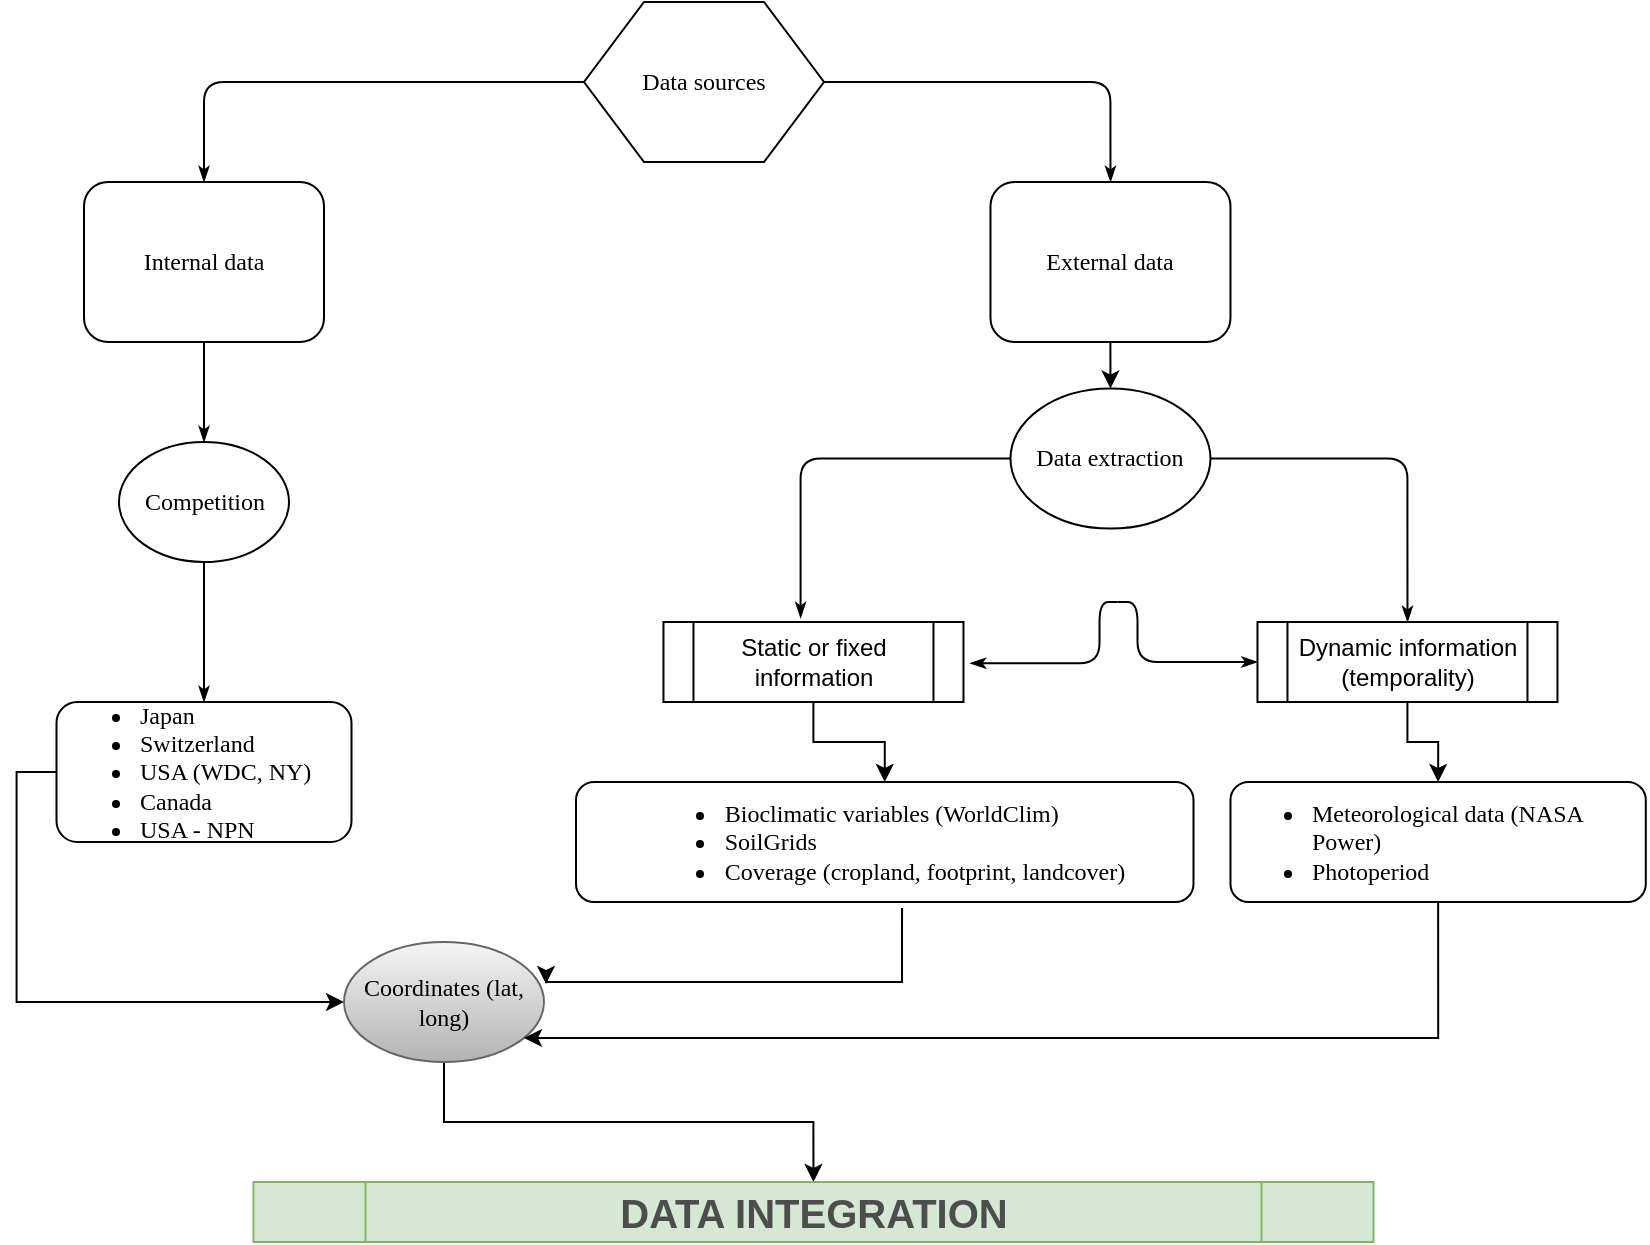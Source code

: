 <mxfile version="21.6.8" type="device">
  <diagram name="Page-1" id="8ce9d11a-91a2-4d17-14d8-a56ed91bf033">
    <mxGraphModel dx="1311" dy="772" grid="1" gridSize="10" guides="1" tooltips="1" connect="1" arrows="1" fold="1" page="1" pageScale="1" pageWidth="1100" pageHeight="850" background="none" math="0" shadow="0">
      <root>
        <mxCell id="0" />
        <mxCell id="1" parent="0" />
        <mxCell id="17ea667e15c223fc-28" style="edgeStyle=orthogonalEdgeStyle;rounded=1;html=1;labelBackgroundColor=none;startArrow=none;startFill=0;startSize=5;endArrow=classicThin;endFill=1;endSize=5;jettySize=auto;orthogonalLoop=1;strokeWidth=1;fontFamily=Verdana;fontSize=8" parent="1" source="17ea667e15c223fc-1" target="17ea667e15c223fc-2" edge="1">
          <mxGeometry relative="1" as="geometry" />
        </mxCell>
        <mxCell id="17ea667e15c223fc-1" value="Data sources" style="shape=hexagon;perimeter=hexagonPerimeter;whiteSpace=wrap;html=1;rounded=0;shadow=0;labelBackgroundColor=none;strokeWidth=1;fontFamily=Verdana;fontSize=12;align=center;" parent="1" vertex="1">
          <mxGeometry x="400" y="30" width="120" height="80" as="geometry" />
        </mxCell>
        <mxCell id="17ea667e15c223fc-29" style="edgeStyle=orthogonalEdgeStyle;rounded=1;html=1;labelBackgroundColor=none;startArrow=none;startFill=0;startSize=5;endArrow=classicThin;endFill=1;endSize=5;jettySize=auto;orthogonalLoop=1;strokeWidth=1;fontFamily=Verdana;fontSize=8" parent="1" source="17ea667e15c223fc-2" target="ttw_gZ7SrShgoFm1sWSD-36" edge="1">
          <mxGeometry relative="1" as="geometry">
            <mxPoint x="245" y="160" as="targetPoint" />
          </mxGeometry>
        </mxCell>
        <mxCell id="17ea667e15c223fc-2" value="Internal data" style="rounded=1;whiteSpace=wrap;html=1;shadow=0;labelBackgroundColor=none;strokeWidth=1;fontFamily=Verdana;fontSize=12;align=center;" parent="1" vertex="1">
          <mxGeometry x="150" y="120" width="120" height="80" as="geometry" />
        </mxCell>
        <mxCell id="17ea667e15c223fc-60" style="edgeStyle=orthogonalEdgeStyle;rounded=1;html=1;labelBackgroundColor=none;startArrow=none;startFill=0;startSize=5;endArrow=classicThin;endFill=1;endSize=5;jettySize=auto;orthogonalLoop=1;strokeWidth=1;fontFamily=Verdana;fontSize=12;exitX=0.5;exitY=1;exitDx=0;exitDy=0;entryX=0.5;entryY=0;entryDx=0;entryDy=0;" parent="1" source="ttw_gZ7SrShgoFm1sWSD-36" target="ttw_gZ7SrShgoFm1sWSD-53" edge="1">
          <mxGeometry relative="1" as="geometry">
            <mxPoint x="245" y="200" as="sourcePoint" />
            <mxPoint x="240" y="380" as="targetPoint" />
          </mxGeometry>
        </mxCell>
        <mxCell id="ttw_gZ7SrShgoFm1sWSD-95" style="edgeStyle=orthogonalEdgeStyle;rounded=0;orthogonalLoop=1;jettySize=auto;html=1;entryX=0.5;entryY=0;entryDx=0;entryDy=0;" edge="1" parent="1" source="17ea667e15c223fc-14" target="17ea667e15c223fc-15">
          <mxGeometry relative="1" as="geometry" />
        </mxCell>
        <mxCell id="17ea667e15c223fc-14" value="External data" style="rounded=1;whiteSpace=wrap;html=1;shadow=0;labelBackgroundColor=none;strokeWidth=1;fontFamily=Verdana;fontSize=12;align=center;" parent="1" vertex="1">
          <mxGeometry x="603.24" y="120" width="120" height="80" as="geometry" />
        </mxCell>
        <mxCell id="17ea667e15c223fc-45" style="edgeStyle=orthogonalEdgeStyle;rounded=1;html=1;labelBackgroundColor=none;startArrow=none;startFill=0;startSize=5;endArrow=classicThin;endFill=1;endSize=5;jettySize=auto;orthogonalLoop=1;strokeColor=#000000;strokeWidth=1;fontFamily=Verdana;fontSize=8;fontColor=#000000;entryX=0.5;entryY=0;entryDx=0;entryDy=0;exitX=1;exitY=0.5;exitDx=0;exitDy=0;" parent="1" source="17ea667e15c223fc-15" target="ttw_gZ7SrShgoFm1sWSD-47" edge="1">
          <mxGeometry relative="1" as="geometry">
            <mxPoint x="910" y="340" as="targetPoint" />
          </mxGeometry>
        </mxCell>
        <mxCell id="17ea667e15c223fc-15" value="Data extraction" style="ellipse;whiteSpace=wrap;html=1;rounded=1;shadow=0;labelBackgroundColor=none;strokeWidth=1;fontFamily=Verdana;fontSize=12;align=center;" parent="1" vertex="1">
          <mxGeometry x="613.24" y="223.28" width="100" height="70" as="geometry" />
        </mxCell>
        <mxCell id="ttw_gZ7SrShgoFm1sWSD-33" style="edgeStyle=orthogonalEdgeStyle;rounded=1;html=1;labelBackgroundColor=none;startArrow=none;startFill=0;startSize=5;endArrow=classicThin;endFill=1;endSize=5;jettySize=auto;orthogonalLoop=1;strokeWidth=1;fontFamily=Verdana;fontSize=8;exitX=1;exitY=0.5;exitDx=0;exitDy=0;entryX=0.5;entryY=0;entryDx=0;entryDy=0;" edge="1" parent="1" source="17ea667e15c223fc-1" target="17ea667e15c223fc-14">
          <mxGeometry relative="1" as="geometry">
            <mxPoint x="630" y="75" as="sourcePoint" />
            <mxPoint x="700" y="100" as="targetPoint" />
          </mxGeometry>
        </mxCell>
        <mxCell id="ttw_gZ7SrShgoFm1sWSD-36" value="Competition" style="ellipse;whiteSpace=wrap;html=1;rounded=1;shadow=0;labelBackgroundColor=none;strokeWidth=1;fontFamily=Verdana;fontSize=12;align=center;" vertex="1" parent="1">
          <mxGeometry x="167.5" y="250" width="85" height="60" as="geometry" />
        </mxCell>
        <mxCell id="ttw_gZ7SrShgoFm1sWSD-38" style="edgeStyle=orthogonalEdgeStyle;rounded=1;html=1;labelBackgroundColor=none;startArrow=none;startFill=0;startSize=5;endArrow=classicThin;endFill=1;endSize=5;jettySize=auto;orthogonalLoop=1;strokeColor=#000000;strokeWidth=1;fontFamily=Verdana;fontSize=8;fontColor=#000000;exitX=0;exitY=0.5;exitDx=0;exitDy=0;entryX=0.457;entryY=-0.05;entryDx=0;entryDy=0;entryPerimeter=0;" edge="1" parent="1" source="17ea667e15c223fc-15" target="ttw_gZ7SrShgoFm1sWSD-44">
          <mxGeometry relative="1" as="geometry">
            <mxPoint x="489.75" y="270" as="sourcePoint" />
            <mxPoint x="620" y="385" as="targetPoint" />
          </mxGeometry>
        </mxCell>
        <mxCell id="ttw_gZ7SrShgoFm1sWSD-50" style="edgeStyle=orthogonalEdgeStyle;rounded=0;orthogonalLoop=1;jettySize=auto;html=1;entryX=0.5;entryY=0;entryDx=0;entryDy=0;" edge="1" parent="1" source="ttw_gZ7SrShgoFm1sWSD-44" target="ttw_gZ7SrShgoFm1sWSD-45">
          <mxGeometry relative="1" as="geometry" />
        </mxCell>
        <mxCell id="ttw_gZ7SrShgoFm1sWSD-44" value="Static or fixed information" style="shape=process;whiteSpace=wrap;html=1;backgroundOutline=1;" vertex="1" parent="1">
          <mxGeometry x="439.74" y="340.0" width="150" height="40" as="geometry" />
        </mxCell>
        <mxCell id="ttw_gZ7SrShgoFm1sWSD-104" style="edgeStyle=orthogonalEdgeStyle;rounded=0;orthogonalLoop=1;jettySize=auto;html=1;exitX=0.528;exitY=1.05;exitDx=0;exitDy=0;exitPerimeter=0;entryX=1.01;entryY=0.35;entryDx=0;entryDy=0;entryPerimeter=0;" edge="1" parent="1" source="ttw_gZ7SrShgoFm1sWSD-45" target="ttw_gZ7SrShgoFm1sWSD-79">
          <mxGeometry relative="1" as="geometry">
            <mxPoint x="430" y="520" as="targetPoint" />
            <mxPoint x="560" y="640" as="sourcePoint" />
            <Array as="points">
              <mxPoint x="559" y="520" />
            </Array>
          </mxGeometry>
        </mxCell>
        <mxCell id="ttw_gZ7SrShgoFm1sWSD-45" value="&lt;ul&gt;&lt;li style=&quot;text-align: left;&quot;&gt;Bioclimatic variables (WorldClim)&lt;/li&gt;&lt;li style=&quot;text-align: left;&quot;&gt;SoilGrids&lt;/li&gt;&lt;li style=&quot;text-align: left;&quot;&gt;Coverage (cropland, footprint, landcover)&lt;br&gt;&lt;/li&gt;&lt;/ul&gt;" style="rounded=1;whiteSpace=wrap;html=1;shadow=0;labelBackgroundColor=none;strokeWidth=1;fontFamily=Verdana;fontSize=12;align=center;" vertex="1" parent="1">
          <mxGeometry x="396" y="420" width="308.75" height="60" as="geometry" />
        </mxCell>
        <mxCell id="ttw_gZ7SrShgoFm1sWSD-52" style="edgeStyle=orthogonalEdgeStyle;rounded=0;orthogonalLoop=1;jettySize=auto;html=1;entryX=0.5;entryY=0;entryDx=0;entryDy=0;" edge="1" parent="1" source="ttw_gZ7SrShgoFm1sWSD-47" target="ttw_gZ7SrShgoFm1sWSD-54">
          <mxGeometry relative="1" as="geometry">
            <mxPoint x="915" y="380" as="targetPoint" />
          </mxGeometry>
        </mxCell>
        <mxCell id="ttw_gZ7SrShgoFm1sWSD-47" value="Dynamic information (temporality)" style="shape=process;whiteSpace=wrap;html=1;backgroundOutline=1;" vertex="1" parent="1">
          <mxGeometry x="736.74" y="340" width="150" height="40" as="geometry" />
        </mxCell>
        <mxCell id="ttw_gZ7SrShgoFm1sWSD-98" style="edgeStyle=orthogonalEdgeStyle;rounded=0;orthogonalLoop=1;jettySize=auto;html=1;exitX=0;exitY=0.5;exitDx=0;exitDy=0;entryX=0;entryY=0.5;entryDx=0;entryDy=0;" edge="1" parent="1" source="ttw_gZ7SrShgoFm1sWSD-53" target="ttw_gZ7SrShgoFm1sWSD-79">
          <mxGeometry relative="1" as="geometry">
            <mxPoint x="110" y="530" as="targetPoint" />
          </mxGeometry>
        </mxCell>
        <mxCell id="ttw_gZ7SrShgoFm1sWSD-53" value="&lt;ul&gt;&lt;li&gt;Japan&lt;/li&gt;&lt;li style=&quot;&quot;&gt;Switzerland&lt;br&gt;&lt;/li&gt;&lt;li style=&quot;&quot;&gt;USA (WDC, NY)&lt;/li&gt;&lt;li&gt;Canada&lt;/li&gt;&lt;li&gt;USA - NPN&lt;/li&gt;&lt;/ul&gt;" style="rounded=1;whiteSpace=wrap;html=1;shadow=0;labelBackgroundColor=none;strokeWidth=1;fontFamily=Verdana;fontSize=12;align=left;" vertex="1" parent="1">
          <mxGeometry x="136.25" y="380" width="147.5" height="70" as="geometry" />
        </mxCell>
        <mxCell id="ttw_gZ7SrShgoFm1sWSD-54" value="&lt;ul&gt;&lt;li style=&quot;text-align: left;&quot;&gt;Meteorological data (NASA Power)&lt;br&gt;&lt;/li&gt;&lt;li style=&quot;text-align: left;&quot;&gt;Photoperiod&lt;/li&gt;&lt;/ul&gt;" style="rounded=1;whiteSpace=wrap;html=1;shadow=0;labelBackgroundColor=none;strokeWidth=1;fontFamily=Verdana;fontSize=12;align=center;" vertex="1" parent="1">
          <mxGeometry x="723.24" y="420" width="207.66" height="60" as="geometry" />
        </mxCell>
        <mxCell id="ttw_gZ7SrShgoFm1sWSD-63" value="" style="shape=image;verticalLabelPosition=bottom;labelBackgroundColor=default;verticalAlign=top;aspect=fixed;imageAspect=0;image=https://upload.wikimedia.org/wikipedia/commons/thumb/c/c3/Python-logo-notext.svg/1869px-Python-logo-notext.svg.png;" vertex="1" parent="1">
          <mxGeometry x="626.15" y="306.56" width="33.66" height="36.88" as="geometry" />
        </mxCell>
        <mxCell id="ttw_gZ7SrShgoFm1sWSD-69" style="edgeStyle=orthogonalEdgeStyle;rounded=1;html=1;labelBackgroundColor=none;startArrow=none;startFill=0;startSize=5;endArrow=classicThin;endFill=1;endSize=5;jettySize=auto;orthogonalLoop=1;strokeWidth=1;fontFamily=Verdana;fontSize=8;entryX=0;entryY=0.5;entryDx=0;entryDy=0;" edge="1" parent="1" target="ttw_gZ7SrShgoFm1sWSD-47">
          <mxGeometry relative="1" as="geometry">
            <mxPoint x="666.74" y="330" as="sourcePoint" />
            <mxPoint x="716.74" y="360" as="targetPoint" />
            <Array as="points">
              <mxPoint x="676.74" y="330" />
              <mxPoint x="676.74" y="360" />
            </Array>
          </mxGeometry>
        </mxCell>
        <mxCell id="ttw_gZ7SrShgoFm1sWSD-74" style="edgeStyle=orthogonalEdgeStyle;rounded=1;html=1;labelBackgroundColor=none;startArrow=none;startFill=0;startSize=5;endArrow=classicThin;endFill=1;endSize=5;jettySize=auto;orthogonalLoop=1;strokeWidth=1;fontFamily=Verdana;fontSize=8;entryX=1.022;entryY=0.515;entryDx=0;entryDy=0;entryPerimeter=0;" edge="1" parent="1" target="ttw_gZ7SrShgoFm1sWSD-44">
          <mxGeometry relative="1" as="geometry">
            <mxPoint x="666.74" y="330" as="sourcePoint" />
            <mxPoint x="549.74" y="361.28" as="targetPoint" />
            <Array as="points">
              <mxPoint x="657.74" y="330.28" />
              <mxPoint x="657.74" y="360.28" />
            </Array>
          </mxGeometry>
        </mxCell>
        <mxCell id="ttw_gZ7SrShgoFm1sWSD-107" style="edgeStyle=orthogonalEdgeStyle;rounded=0;orthogonalLoop=1;jettySize=auto;html=1;entryX=0.5;entryY=0;entryDx=0;entryDy=0;" edge="1" parent="1" source="ttw_gZ7SrShgoFm1sWSD-79" target="ttw_gZ7SrShgoFm1sWSD-106">
          <mxGeometry relative="1" as="geometry" />
        </mxCell>
        <mxCell id="ttw_gZ7SrShgoFm1sWSD-79" value="Coordinates (lat, long)" style="ellipse;whiteSpace=wrap;html=1;rounded=1;shadow=0;labelBackgroundColor=none;strokeWidth=1;fontFamily=Verdana;fontSize=12;align=center;fillColor=#f5f5f5;strokeColor=#666666;gradientColor=#b3b3b3;" vertex="1" parent="1">
          <mxGeometry x="280" y="500" width="100" height="60" as="geometry" />
        </mxCell>
        <mxCell id="ttw_gZ7SrShgoFm1sWSD-105" style="edgeStyle=orthogonalEdgeStyle;rounded=0;orthogonalLoop=1;jettySize=auto;html=1;exitX=0.5;exitY=1;exitDx=0;exitDy=0;" edge="1" parent="1" source="ttw_gZ7SrShgoFm1sWSD-54" target="ttw_gZ7SrShgoFm1sWSD-79">
          <mxGeometry relative="1" as="geometry">
            <mxPoint x="650" y="549" as="targetPoint" />
            <mxPoint x="828" y="511" as="sourcePoint" />
            <Array as="points">
              <mxPoint x="827" y="548" />
            </Array>
          </mxGeometry>
        </mxCell>
        <mxCell id="ttw_gZ7SrShgoFm1sWSD-106" value="&lt;font color=&quot;#4d4d4d&quot; size=&quot;1&quot; style=&quot;&quot;&gt;&lt;b style=&quot;font-size: 20px;&quot;&gt;DATA INTEGRATION&lt;/b&gt;&lt;/font&gt;" style="shape=process;whiteSpace=wrap;html=1;backgroundOutline=1;fillColor=#d5e8d4;strokeColor=#82b366;" vertex="1" parent="1">
          <mxGeometry x="234.74" y="620" width="560" height="30" as="geometry" />
        </mxCell>
        <mxCell id="ttw_gZ7SrShgoFm1sWSD-109" value="" style="shape=image;verticalLabelPosition=bottom;labelBackgroundColor=default;verticalAlign=top;aspect=fixed;imageAspect=0;image=https://upload.wikimedia.org/wikipedia/commons/thumb/1/1b/R_logo.svg/1280px-R_logo.svg.png;" vertex="1" parent="1">
          <mxGeometry x="674.53" y="306.56" width="38.71" height="30" as="geometry" />
        </mxCell>
      </root>
    </mxGraphModel>
  </diagram>
</mxfile>
